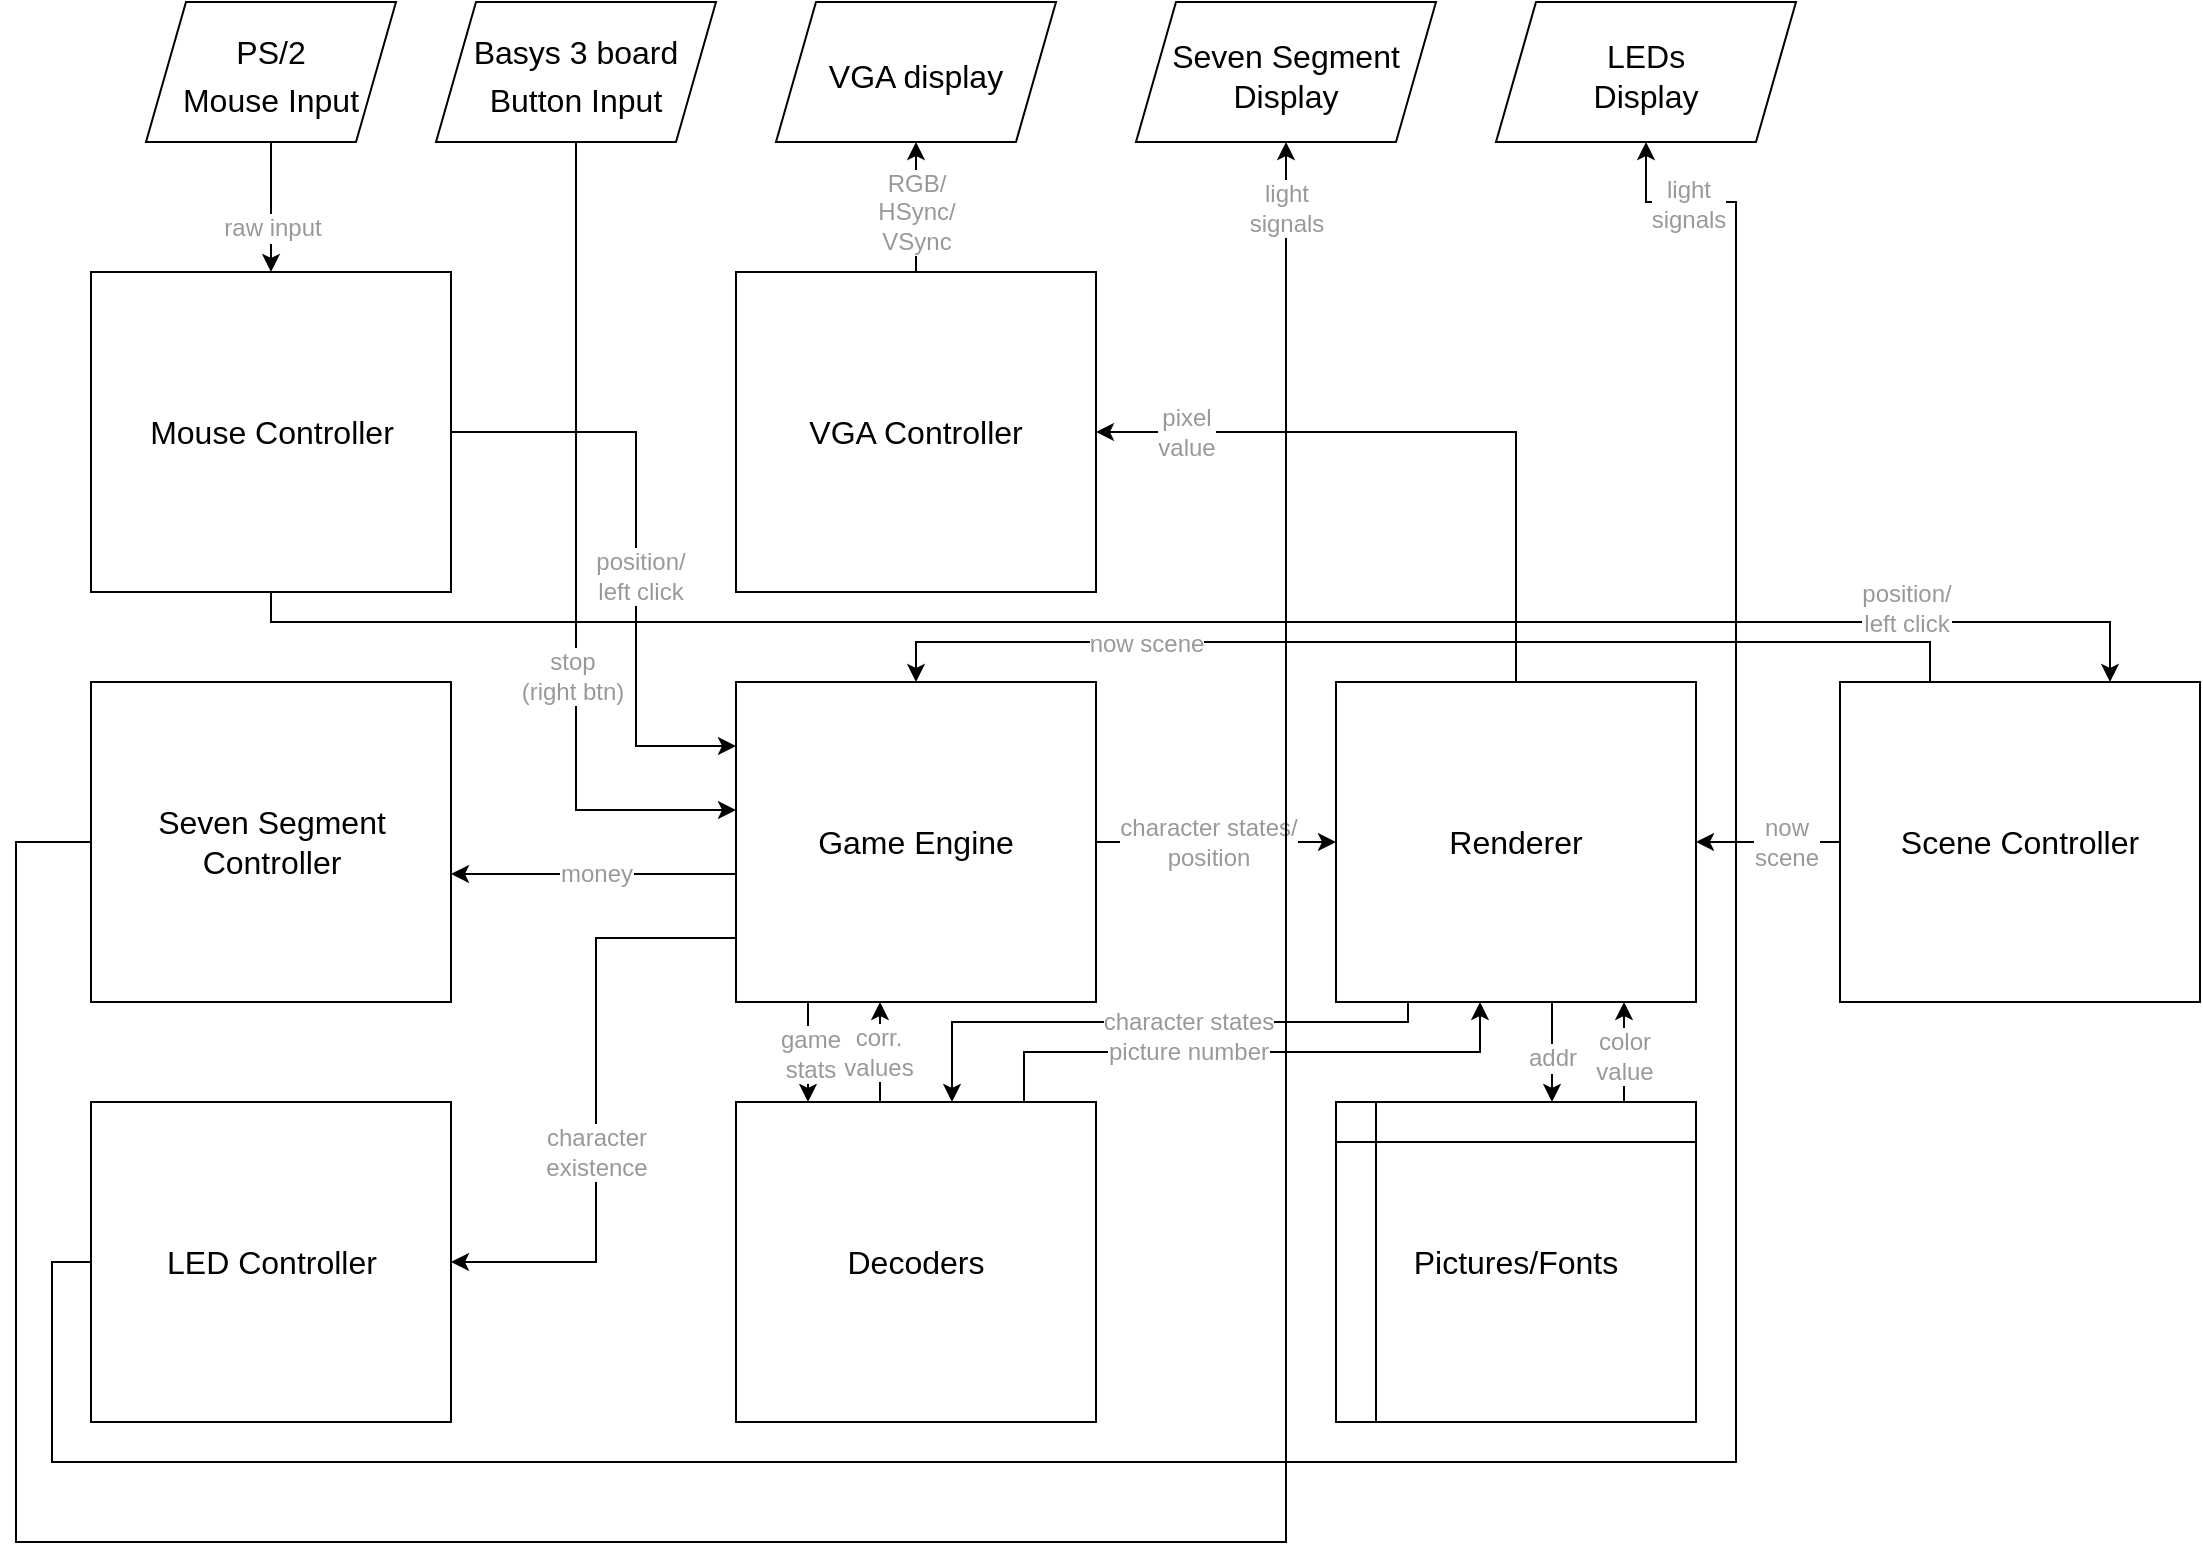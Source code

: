 <mxfile version="25.0.3">
  <diagram name="第 1 页" id="_3c0tQWcjpuJbnKNEqB8">
    <mxGraphModel dx="1793" dy="975" grid="1" gridSize="10" guides="1" tooltips="1" connect="1" arrows="1" fold="1" page="1" pageScale="1" pageWidth="827" pageHeight="1169" math="0" shadow="0">
      <root>
        <mxCell id="0" />
        <mxCell id="1" parent="0" />
        <mxCell id="K__Dpl7IJBgjFRamKtb6-159" style="edgeStyle=orthogonalEdgeStyle;rounded=0;orthogonalLoop=1;jettySize=auto;html=1;exitX=0.5;exitY=1;exitDx=0;exitDy=0;entryX=0.5;entryY=0;entryDx=0;entryDy=0;fontFamily=Helvetica;fontSize=12;fontColor=#999999;autosize=1;resizable=0;" edge="1" parent="1" source="K__Dpl7IJBgjFRamKtb6-154" target="K__Dpl7IJBgjFRamKtb6-158">
          <mxGeometry relative="1" as="geometry" />
        </mxCell>
        <mxCell id="K__Dpl7IJBgjFRamKtb6-160" value="raw input" style="edgeLabel;html=1;align=center;verticalAlign=middle;resizable=0;points=[];fontFamily=Helvetica;fontSize=12;fontColor=#999999;autosize=1;fillColor=none;gradientColor=none;" vertex="1" connectable="0" parent="K__Dpl7IJBgjFRamKtb6-159">
          <mxGeometry x="0.324" y="-2" width="70" height="30" relative="1" as="geometry">
            <mxPoint x="-33" y="-15" as="offset" />
          </mxGeometry>
        </mxCell>
        <mxCell id="K__Dpl7IJBgjFRamKtb6-154" value="&lt;div&gt;&lt;font color=&quot;#000000&quot; style=&quot;font-size: 16px;&quot;&gt;PS/2&lt;/font&gt;&lt;/div&gt;&lt;div&gt;&lt;font style=&quot;background-color: initial; font-size: 16px;&quot; color=&quot;#000000&quot;&gt;Mouse&amp;nbsp;&lt;/font&gt;&lt;span style=&quot;background-color: initial; font-size: 16px; color: rgb(0, 0, 0);&quot;&gt;Input&lt;/span&gt;&lt;/div&gt;" style="shape=parallelogram;perimeter=parallelogramPerimeter;whiteSpace=wrap;html=1;fixedSize=1;align=center;verticalAlign=middle;fontFamily=Helvetica;fontSize=20;fontColor=#999999;autosize=0;resizable=1;fillColor=none;gradientColor=none;" vertex="1" parent="1">
          <mxGeometry x="165" y="290" width="125" height="70" as="geometry" />
        </mxCell>
        <mxCell id="K__Dpl7IJBgjFRamKtb6-155" value="&lt;div&gt;&lt;font color=&quot;#000000&quot;&gt;&lt;span style=&quot;font-size: 16px;&quot;&gt;Basys 3 board&lt;/span&gt;&lt;/font&gt;&lt;/div&gt;&lt;div&gt;&lt;font style=&quot;background-color: initial; font-size: 16px;&quot; color=&quot;#000000&quot;&gt;Button&amp;nbsp;&lt;/font&gt;&lt;span style=&quot;background-color: initial; font-size: 16px; color: rgb(0, 0, 0);&quot;&gt;Input&lt;/span&gt;&lt;/div&gt;" style="shape=parallelogram;perimeter=parallelogramPerimeter;whiteSpace=wrap;html=1;fixedSize=1;align=center;verticalAlign=middle;fontFamily=Helvetica;fontSize=20;fontColor=#999999;autosize=0;resizable=1;fillColor=none;gradientColor=none;" vertex="1" parent="1">
          <mxGeometry x="310" y="290" width="140" height="70" as="geometry" />
        </mxCell>
        <mxCell id="K__Dpl7IJBgjFRamKtb6-251" style="edgeStyle=orthogonalEdgeStyle;rounded=0;orthogonalLoop=1;jettySize=auto;html=1;exitX=0.5;exitY=1;exitDx=0;exitDy=0;entryX=0.75;entryY=0;entryDx=0;entryDy=0;fontFamily=Helvetica;fontSize=12;fontColor=#999999;autosize=1;resizable=0;" edge="1" parent="1" source="K__Dpl7IJBgjFRamKtb6-158" target="K__Dpl7IJBgjFRamKtb6-172">
          <mxGeometry relative="1" as="geometry">
            <Array as="points">
              <mxPoint x="228" y="600" />
              <mxPoint x="1147" y="600" />
            </Array>
          </mxGeometry>
        </mxCell>
        <mxCell id="K__Dpl7IJBgjFRamKtb6-158" value="&lt;font color=&quot;#000000&quot;&gt;&lt;font style=&quot;font-size: 16px;&quot;&gt;Mouse Controller&lt;/font&gt;&lt;br&gt;&lt;/font&gt;" style="rounded=0;whiteSpace=wrap;html=1;align=center;verticalAlign=middle;fontFamily=Helvetica;fontSize=12;fontColor=#999999;autosize=0;resizable=1;fillColor=none;gradientColor=none;" vertex="1" parent="1">
          <mxGeometry x="137.5" y="425" width="180" height="160" as="geometry" />
        </mxCell>
        <mxCell id="K__Dpl7IJBgjFRamKtb6-243" style="edgeStyle=orthogonalEdgeStyle;rounded=0;orthogonalLoop=1;jettySize=auto;html=1;exitX=0.5;exitY=0;exitDx=0;exitDy=0;exitPerimeter=0;entryX=1;entryY=0.5;entryDx=0;entryDy=0;fontFamily=Helvetica;fontSize=12;fontColor=#999999;autosize=1;resizable=0;" edge="1" parent="1" source="K__Dpl7IJBgjFRamKtb6-161" target="K__Dpl7IJBgjFRamKtb6-167">
          <mxGeometry relative="1" as="geometry" />
        </mxCell>
        <mxCell id="K__Dpl7IJBgjFRamKtb6-248" value="pixel&lt;div&gt;value&lt;/div&gt;" style="edgeLabel;html=1;align=center;verticalAlign=middle;resizable=0;points=[];fontFamily=Helvetica;fontSize=12;fontColor=#999999;autosize=1;fillColor=none;gradientColor=none;" vertex="1" connectable="0" parent="K__Dpl7IJBgjFRamKtb6-243">
          <mxGeometry x="0.344" y="6" width="50" height="40" relative="1" as="geometry">
            <mxPoint x="-90" y="-26" as="offset" />
          </mxGeometry>
        </mxCell>
        <mxCell id="K__Dpl7IJBgjFRamKtb6-161" value="&lt;font color=&quot;#000000&quot;&gt;&lt;font style=&quot;font-size: 16px;&quot;&gt;Renderer&lt;/font&gt;&lt;br&gt;&lt;/font&gt;" style="rounded=0;whiteSpace=wrap;html=1;align=center;verticalAlign=middle;fontFamily=Helvetica;fontSize=12;fontColor=#999999;autosize=0;resizable=1;fillColor=none;gradientColor=none;points=[[0,0,0,0,0],[0,0.25,0,0,0],[0,0.5,0,0,0],[0,0.75,0,0,0],[0,1,0,0,0],[0.2,1,0,0,0],[0.25,0,0,0,0],[0.4,1,0,0,0],[0.5,0,0,0,0],[0.6,1,0,0,0],[0.75,0,0,0,0],[0.8,1,0,0,0],[1,0,0,0,0],[1,0.25,0,0,0],[1,0.5,0,0,0],[1,0.75,0,0,0],[1,1,0,0,0]];" vertex="1" parent="1">
          <mxGeometry x="760" y="630" width="180" height="160" as="geometry" />
        </mxCell>
        <mxCell id="K__Dpl7IJBgjFRamKtb6-183" style="edgeStyle=orthogonalEdgeStyle;rounded=0;orthogonalLoop=1;jettySize=auto;html=1;exitX=1;exitY=0.5;exitDx=0;exitDy=0;entryX=0;entryY=0.5;entryDx=0;entryDy=0;fontFamily=Helvetica;fontSize=12;fontColor=#999999;autosize=1;resizable=0;" edge="1" parent="1" source="K__Dpl7IJBgjFRamKtb6-162" target="K__Dpl7IJBgjFRamKtb6-161">
          <mxGeometry relative="1" as="geometry" />
        </mxCell>
        <mxCell id="K__Dpl7IJBgjFRamKtb6-255" value="&lt;div&gt;character states/&lt;/div&gt;position" style="edgeLabel;html=1;align=center;verticalAlign=middle;resizable=0;points=[];fontFamily=Helvetica;fontSize=12;fontColor=#999999;autosize=1;fillColor=none;gradientColor=none;" vertex="1" connectable="0" parent="K__Dpl7IJBgjFRamKtb6-183">
          <mxGeometry x="0.166" width="110" height="40" relative="1" as="geometry">
            <mxPoint x="-69" y="-20" as="offset" />
          </mxGeometry>
        </mxCell>
        <mxCell id="K__Dpl7IJBgjFRamKtb6-162" value="&lt;font color=&quot;#000000&quot;&gt;&lt;font style=&quot;font-size: 16px;&quot;&gt;Game Engine&lt;/font&gt;&lt;br&gt;&lt;/font&gt;" style="rounded=0;whiteSpace=wrap;html=1;align=center;verticalAlign=middle;fontFamily=Helvetica;fontSize=12;fontColor=#999999;autosize=0;resizable=1;fillColor=none;gradientColor=none;points=[[0,0,0,0,0],[0,0.2,0,0,0],[0,0.4,0,0,0],[0,0.6,0,0,0],[0,0.8,0,0,0],[0,1,0,0,0],[0.2,1,0,0,0],[0.25,0,0,0,0],[0.4,1,0,0,0],[0.5,0,0,0,0],[0.6,1,0,0,0],[0.75,0,0,0,0],[0.8,1,0,0,0],[1,0,0,0,0],[1,0.25,0,0,0],[1,0.5,0,0,0],[1,0.75,0,0,0],[1,1,0,0,0]];" vertex="1" parent="1">
          <mxGeometry x="460" y="630" width="180" height="160" as="geometry" />
        </mxCell>
        <mxCell id="K__Dpl7IJBgjFRamKtb6-164" value="&lt;font color=&quot;#000000&quot;&gt;&lt;font style=&quot;font-size: 16px;&quot;&gt;Decoders&lt;/font&gt;&lt;br&gt;&lt;/font&gt;" style="rounded=0;whiteSpace=wrap;html=1;align=center;verticalAlign=middle;fontFamily=Helvetica;fontSize=12;fontColor=#999999;autosize=0;resizable=1;fillColor=none;gradientColor=none;points=[[0,0,0,0,0],[0,0.25,0,0,0],[0,0.5,0,0,0],[0,0.75,0,0,0],[0,1,0,0,0],[0.2,0,0,0,0],[0.25,1,0,0,0],[0.4,0,0,0,0],[0.5,1,0,0,0],[0.6,0,0,0,0],[0.75,1,0,0,0],[0.8,0,0,0,0],[1,0,0,0,0],[1,0.25,0,0,0],[1,0.5,0,0,0],[1,0.75,0,0,0],[1,1,0,0,0]];" vertex="1" parent="1">
          <mxGeometry x="460" y="840" width="180" height="160" as="geometry" />
        </mxCell>
        <mxCell id="K__Dpl7IJBgjFRamKtb6-165" value="&lt;font style=&quot;font-size: 16px;&quot; color=&quot;#000000&quot;&gt;Pictures/Fonts&lt;/font&gt;" style="shape=internalStorage;whiteSpace=wrap;html=1;backgroundOutline=1;align=center;verticalAlign=middle;fontFamily=Helvetica;fontSize=12;fontColor=#999999;autosize=0;resizable=1;fillColor=none;gradientColor=none;points=[[0,0,0,0,0],[0,0.25,0,0,0],[0,0.5,0,0,0],[0,0.75,0,0,0],[0,1,0,0,0],[0.2,0,0,0,0],[0.25,1,0,0,0],[0.4,0,0,0,0],[0.5,1,0,0,0],[0.6,0,0,0,0],[0.75,1,0,0,0],[0.8,0,0,0,0],[1,0,0,0,0],[1,0.25,0,0,0],[1,0.5,0,0,0],[1,0.75,0,0,0],[1,1,0,0,0]];" vertex="1" parent="1">
          <mxGeometry x="760" y="840" width="180" height="160" as="geometry" />
        </mxCell>
        <mxCell id="K__Dpl7IJBgjFRamKtb6-166" value="&lt;div&gt;&lt;font color=&quot;#000000&quot;&gt;&lt;span style=&quot;font-size: 16px;&quot;&gt;VGA display&lt;/span&gt;&lt;/font&gt;&lt;/div&gt;" style="shape=parallelogram;perimeter=parallelogramPerimeter;whiteSpace=wrap;html=1;fixedSize=1;align=center;verticalAlign=middle;fontFamily=Helvetica;fontSize=20;fontColor=#999999;autosize=0;resizable=1;fillColor=none;gradientColor=none;" vertex="1" parent="1">
          <mxGeometry x="480" y="290" width="140" height="70" as="geometry" />
        </mxCell>
        <mxCell id="K__Dpl7IJBgjFRamKtb6-181" style="edgeStyle=orthogonalEdgeStyle;rounded=0;orthogonalLoop=1;jettySize=auto;html=1;exitX=0.5;exitY=0;exitDx=0;exitDy=0;entryX=0.5;entryY=1;entryDx=0;entryDy=0;fontFamily=Helvetica;fontSize=12;fontColor=#999999;autosize=1;resizable=0;" edge="1" parent="1" source="K__Dpl7IJBgjFRamKtb6-167" target="K__Dpl7IJBgjFRamKtb6-166">
          <mxGeometry relative="1" as="geometry" />
        </mxCell>
        <mxCell id="K__Dpl7IJBgjFRamKtb6-220" value="RGB/&lt;div&gt;HSync/&lt;/div&gt;&lt;div&gt;VSync&lt;/div&gt;" style="edgeLabel;html=1;align=center;verticalAlign=middle;resizable=0;points=[];fontFamily=Helvetica;fontSize=12;fontColor=#999999;autosize=1;fillColor=none;gradientColor=none;" vertex="1" connectable="0" parent="K__Dpl7IJBgjFRamKtb6-181">
          <mxGeometry x="-0.038" width="60" height="60" relative="1" as="geometry">
            <mxPoint x="-30" y="-29" as="offset" />
          </mxGeometry>
        </mxCell>
        <mxCell id="K__Dpl7IJBgjFRamKtb6-167" value="&lt;font color=&quot;#000000&quot;&gt;&lt;font style=&quot;font-size: 16px;&quot;&gt;VGA Controller&lt;/font&gt;&lt;br&gt;&lt;/font&gt;" style="rounded=0;whiteSpace=wrap;html=1;align=center;verticalAlign=middle;fontFamily=Helvetica;fontSize=12;fontColor=#999999;autosize=0;resizable=1;fillColor=none;gradientColor=none;" vertex="1" parent="1">
          <mxGeometry x="460" y="425" width="180" height="160" as="geometry" />
        </mxCell>
        <mxCell id="K__Dpl7IJBgjFRamKtb6-169" value="&lt;font style=&quot;font-size: 12px;&quot; color=&quot;#000000&quot;&gt;&lt;font style=&quot;font-size: 16px;&quot;&gt;Seven Segment&lt;/font&gt;&lt;/font&gt;&lt;div style=&quot;font-size: 12px;&quot;&gt;&lt;font color=&quot;#000000&quot;&gt;&lt;font style=&quot;font-size: 16px;&quot;&gt;Display&lt;/font&gt;&lt;/font&gt;&lt;/div&gt;" style="shape=parallelogram;perimeter=parallelogramPerimeter;whiteSpace=wrap;html=1;fixedSize=1;align=center;verticalAlign=middle;fontFamily=Helvetica;fontSize=20;fontColor=#999999;autosize=0;resizable=1;fillColor=none;gradientColor=none;" vertex="1" parent="1">
          <mxGeometry x="660" y="290" width="150" height="70" as="geometry" />
        </mxCell>
        <mxCell id="K__Dpl7IJBgjFRamKtb6-170" value="&lt;font color=&quot;#000000&quot;&gt;&lt;span style=&quot;font-size: 16px;&quot;&gt;LEDs&lt;/span&gt;&lt;/font&gt;&lt;br&gt;&lt;div style=&quot;font-size: 12px;&quot;&gt;&lt;font color=&quot;#000000&quot;&gt;&lt;font style=&quot;font-size: 16px;&quot;&gt;Display&lt;/font&gt;&lt;/font&gt;&lt;/div&gt;" style="shape=parallelogram;perimeter=parallelogramPerimeter;whiteSpace=wrap;html=1;fixedSize=1;align=center;verticalAlign=middle;fontFamily=Helvetica;fontSize=20;fontColor=#999999;autosize=0;resizable=1;fillColor=none;gradientColor=none;" vertex="1" parent="1">
          <mxGeometry x="840" y="290" width="150" height="70" as="geometry" />
        </mxCell>
        <mxCell id="K__Dpl7IJBgjFRamKtb6-172" value="&lt;font color=&quot;#000000&quot;&gt;&lt;font style=&quot;font-size: 16px;&quot;&gt;Scene Controller&lt;/font&gt;&lt;br&gt;&lt;/font&gt;" style="rounded=0;whiteSpace=wrap;html=1;align=center;verticalAlign=middle;fontFamily=Helvetica;fontSize=12;fontColor=#999999;autosize=0;resizable=1;fillColor=none;gradientColor=none;" vertex="1" parent="1">
          <mxGeometry x="1012" y="630" width="180" height="160" as="geometry" />
        </mxCell>
        <mxCell id="K__Dpl7IJBgjFRamKtb6-205" style="edgeStyle=orthogonalEdgeStyle;rounded=0;orthogonalLoop=1;jettySize=auto;html=1;exitX=0.6;exitY=1;exitDx=0;exitDy=0;exitPerimeter=0;entryX=0.6;entryY=0;entryDx=0;entryDy=0;entryPerimeter=0;fontFamily=Helvetica;fontSize=12;fontColor=#999999;autosize=1;resizable=0;" edge="1" parent="1" source="K__Dpl7IJBgjFRamKtb6-161" target="K__Dpl7IJBgjFRamKtb6-165">
          <mxGeometry relative="1" as="geometry" />
        </mxCell>
        <mxCell id="K__Dpl7IJBgjFRamKtb6-216" value="addr" style="edgeLabel;html=1;align=center;verticalAlign=middle;resizable=0;points=[];fontFamily=Helvetica;fontSize=12;fontColor=#999999;autosize=1;fillColor=none;gradientColor=none;" vertex="1" connectable="0" parent="K__Dpl7IJBgjFRamKtb6-205">
          <mxGeometry x="-0.105" width="50" height="30" relative="1" as="geometry">
            <mxPoint x="-25" y="-10" as="offset" />
          </mxGeometry>
        </mxCell>
        <mxCell id="K__Dpl7IJBgjFRamKtb6-206" style="edgeStyle=orthogonalEdgeStyle;rounded=0;orthogonalLoop=1;jettySize=auto;html=1;exitX=0.8;exitY=1;exitDx=0;exitDy=0;exitPerimeter=0;entryX=0.8;entryY=0;entryDx=0;entryDy=0;entryPerimeter=0;fontFamily=Helvetica;fontSize=12;fontColor=#999999;autosize=1;resizable=0;startArrow=classic;startFill=1;endArrow=none;endFill=0;" edge="1" parent="1" source="K__Dpl7IJBgjFRamKtb6-161" target="K__Dpl7IJBgjFRamKtb6-165">
          <mxGeometry relative="1" as="geometry" />
        </mxCell>
        <mxCell id="K__Dpl7IJBgjFRamKtb6-217" value="&lt;div&gt;color&lt;/div&gt;&lt;div&gt;value&lt;/div&gt;" style="edgeLabel;html=1;align=center;verticalAlign=middle;resizable=0;points=[];fontFamily=Helvetica;fontSize=12;fontColor=#999999;autosize=1;fillColor=none;gradientColor=none;" vertex="1" connectable="0" parent="K__Dpl7IJBgjFRamKtb6-206">
          <mxGeometry x="-0.105" width="50" height="40" relative="1" as="geometry">
            <mxPoint x="-25" y="-16" as="offset" />
          </mxGeometry>
        </mxCell>
        <mxCell id="K__Dpl7IJBgjFRamKtb6-207" style="edgeStyle=orthogonalEdgeStyle;rounded=0;orthogonalLoop=1;jettySize=auto;html=1;exitX=0.2;exitY=1;exitDx=0;exitDy=0;exitPerimeter=0;entryX=0.2;entryY=0;entryDx=0;entryDy=0;entryPerimeter=0;fontFamily=Helvetica;fontSize=12;fontColor=#999999;autosize=1;resizable=0;" edge="1" parent="1" source="K__Dpl7IJBgjFRamKtb6-162" target="K__Dpl7IJBgjFRamKtb6-164">
          <mxGeometry relative="1" as="geometry" />
        </mxCell>
        <mxCell id="K__Dpl7IJBgjFRamKtb6-218" value="game&lt;div&gt;stats&lt;/div&gt;" style="edgeLabel;html=1;align=center;verticalAlign=middle;resizable=0;points=[];fontFamily=Helvetica;fontSize=12;fontColor=#999999;autosize=1;fillColor=none;gradientColor=none;" vertex="1" connectable="0" parent="K__Dpl7IJBgjFRamKtb6-207">
          <mxGeometry x="-0.224" y="1" width="50" height="40" relative="1" as="geometry">
            <mxPoint x="-25" y="-14" as="offset" />
          </mxGeometry>
        </mxCell>
        <mxCell id="K__Dpl7IJBgjFRamKtb6-208" style="edgeStyle=orthogonalEdgeStyle;rounded=0;orthogonalLoop=1;jettySize=auto;html=1;exitX=0.4;exitY=1;exitDx=0;exitDy=0;exitPerimeter=0;entryX=0.4;entryY=0;entryDx=0;entryDy=0;entryPerimeter=0;fontFamily=Helvetica;fontSize=12;fontColor=#999999;autosize=1;resizable=0;startArrow=classic;startFill=1;endArrow=none;endFill=0;" edge="1" parent="1" source="K__Dpl7IJBgjFRamKtb6-162" target="K__Dpl7IJBgjFRamKtb6-164">
          <mxGeometry relative="1" as="geometry" />
        </mxCell>
        <mxCell id="K__Dpl7IJBgjFRamKtb6-219" value="&lt;div&gt;corr.&lt;/div&gt;values" style="edgeLabel;html=1;align=center;verticalAlign=middle;resizable=0;points=[];fontFamily=Helvetica;fontSize=12;fontColor=#999999;autosize=1;fillColor=none;gradientColor=none;" vertex="1" connectable="0" parent="K__Dpl7IJBgjFRamKtb6-208">
          <mxGeometry x="-0.194" y="-1" width="60" height="40" relative="1" as="geometry">
            <mxPoint x="-30" y="-15" as="offset" />
          </mxGeometry>
        </mxCell>
        <mxCell id="K__Dpl7IJBgjFRamKtb6-209" style="edgeStyle=orthogonalEdgeStyle;rounded=0;orthogonalLoop=1;jettySize=auto;html=1;exitX=0.2;exitY=1;exitDx=0;exitDy=0;exitPerimeter=0;entryX=0.6;entryY=0;entryDx=0;entryDy=0;entryPerimeter=0;fontFamily=Helvetica;fontSize=12;fontColor=#999999;autosize=1;resizable=0;" edge="1" parent="1" source="K__Dpl7IJBgjFRamKtb6-161" target="K__Dpl7IJBgjFRamKtb6-164">
          <mxGeometry relative="1" as="geometry">
            <Array as="points">
              <mxPoint x="796" y="800" />
              <mxPoint x="568" y="800" />
            </Array>
          </mxGeometry>
        </mxCell>
        <mxCell id="K__Dpl7IJBgjFRamKtb6-213" value="character states" style="edgeLabel;html=1;align=center;verticalAlign=middle;resizable=0;points=[];fontFamily=Helvetica;fontSize=12;fontColor=#999999;autosize=1;fillColor=none;gradientColor=none;" vertex="1" connectable="0" parent="K__Dpl7IJBgjFRamKtb6-209">
          <mxGeometry x="-0.138" width="110" height="30" relative="1" as="geometry">
            <mxPoint x="-55" y="-15" as="offset" />
          </mxGeometry>
        </mxCell>
        <mxCell id="K__Dpl7IJBgjFRamKtb6-211" style="edgeStyle=orthogonalEdgeStyle;rounded=0;orthogonalLoop=1;jettySize=auto;html=1;exitX=0.8;exitY=0;exitDx=0;exitDy=0;exitPerimeter=0;entryX=0.4;entryY=1;entryDx=0;entryDy=0;entryPerimeter=0;fontFamily=Helvetica;fontSize=12;fontColor=#999999;autosize=1;resizable=0;" edge="1" parent="1" source="K__Dpl7IJBgjFRamKtb6-164" target="K__Dpl7IJBgjFRamKtb6-161">
          <mxGeometry relative="1" as="geometry" />
        </mxCell>
        <mxCell id="K__Dpl7IJBgjFRamKtb6-215" value="picture number" style="edgeLabel;html=1;align=center;verticalAlign=middle;resizable=0;points=[];fontFamily=Helvetica;fontSize=12;fontColor=#999999;autosize=1;fillColor=none;gradientColor=none;" vertex="1" connectable="0" parent="K__Dpl7IJBgjFRamKtb6-211">
          <mxGeometry x="-0.261" width="100" height="30" relative="1" as="geometry">
            <mxPoint x="-46" y="-15" as="offset" />
          </mxGeometry>
        </mxCell>
        <mxCell id="K__Dpl7IJBgjFRamKtb6-239" style="edgeStyle=orthogonalEdgeStyle;rounded=0;orthogonalLoop=1;jettySize=auto;html=1;exitX=0;exitY=0.5;exitDx=0;exitDy=0;exitPerimeter=0;entryX=0.5;entryY=1;entryDx=0;entryDy=0;fontFamily=Helvetica;fontSize=12;fontColor=#999999;autosize=1;resizable=0;" edge="1" parent="1" source="K__Dpl7IJBgjFRamKtb6-224" target="K__Dpl7IJBgjFRamKtb6-169">
          <mxGeometry relative="1" as="geometry">
            <Array as="points">
              <mxPoint x="100" y="710" />
              <mxPoint x="100" y="1060" />
              <mxPoint x="735" y="1060" />
            </Array>
          </mxGeometry>
        </mxCell>
        <mxCell id="K__Dpl7IJBgjFRamKtb6-240" value="light&lt;div&gt;signals&lt;/div&gt;" style="edgeLabel;html=1;align=center;verticalAlign=middle;resizable=0;points=[];fontFamily=Helvetica;fontSize=12;fontColor=#999999;autosize=1;fillColor=none;gradientColor=none;" vertex="1" connectable="0" parent="K__Dpl7IJBgjFRamKtb6-239">
          <mxGeometry x="0.957" width="60" height="40" relative="1" as="geometry">
            <mxPoint x="-30" y="-24" as="offset" />
          </mxGeometry>
        </mxCell>
        <mxCell id="K__Dpl7IJBgjFRamKtb6-224" value="&lt;font color=&quot;#000000&quot;&gt;&lt;font style=&quot;font-size: 16px;&quot;&gt;Seven Segment&lt;/font&gt;&lt;/font&gt;&lt;div&gt;&lt;span style=&quot;font-size: 16px; color: rgb(0, 0, 0); background-color: initial;&quot;&gt;Controller&lt;/span&gt;&lt;/div&gt;" style="rounded=0;whiteSpace=wrap;html=1;align=center;verticalAlign=middle;fontFamily=Helvetica;fontSize=12;fontColor=#999999;autosize=0;resizable=1;fillColor=none;gradientColor=none;points=[[0,0,0,0,0],[0,0.25,0,0,0],[0,0.5,0,0,0],[0,0.75,0,0,0],[0,1,0,0,0],[0.2,1,0,0,0],[0.25,0,0,0,0],[0.4,1,0,0,0],[0.5,0,0,0,0],[0.6,1,0,0,0],[0.75,0,0,0,0],[0.8,1,0,0,0],[1,0,0,0,0],[1,0.2,0,0,0],[1,0.25,0,0,0],[1,0.4,0,0,0],[1,0.5,0,0,0],[1,0.6,0,0,0],[1,0.75,0,0,0],[1,0.8,0,0,0],[1,1,0,0,0]];" vertex="1" parent="1">
          <mxGeometry x="137.5" y="630" width="180" height="160" as="geometry" />
        </mxCell>
        <mxCell id="K__Dpl7IJBgjFRamKtb6-236" style="edgeStyle=orthogonalEdgeStyle;rounded=0;orthogonalLoop=1;jettySize=auto;html=1;exitX=0;exitY=0.5;exitDx=0;exitDy=0;exitPerimeter=0;entryX=0.5;entryY=1;entryDx=0;entryDy=0;fontFamily=Helvetica;fontSize=12;fontColor=#999999;autosize=1;resizable=0;" edge="1" parent="1" source="K__Dpl7IJBgjFRamKtb6-225" target="K__Dpl7IJBgjFRamKtb6-170">
          <mxGeometry relative="1" as="geometry">
            <Array as="points">
              <mxPoint x="118" y="920" />
              <mxPoint x="118" y="1020" />
              <mxPoint x="960" y="1020" />
              <mxPoint x="960" y="390" />
              <mxPoint x="915" y="390" />
            </Array>
          </mxGeometry>
        </mxCell>
        <mxCell id="K__Dpl7IJBgjFRamKtb6-237" value="light&lt;div&gt;signals&lt;/div&gt;" style="edgeLabel;html=1;align=center;verticalAlign=middle;resizable=0;points=[];fontFamily=Helvetica;fontSize=12;fontColor=#999999;autosize=1;fillColor=none;gradientColor=none;" vertex="1" connectable="0" parent="K__Dpl7IJBgjFRamKtb6-236">
          <mxGeometry x="0.938" y="1" width="60" height="40" relative="1" as="geometry">
            <mxPoint x="-31" y="-20" as="offset" />
          </mxGeometry>
        </mxCell>
        <mxCell id="K__Dpl7IJBgjFRamKtb6-225" value="&lt;font color=&quot;#000000&quot;&gt;&lt;span style=&quot;font-size: 16px;&quot;&gt;LED Controller&lt;/span&gt;&lt;/font&gt;" style="rounded=0;whiteSpace=wrap;html=1;align=center;verticalAlign=middle;fontFamily=Helvetica;fontSize=12;fontColor=#999999;autosize=0;resizable=1;fillColor=none;gradientColor=none;points=[[0,0,0,0,0],[0,0.25,0,0,0],[0,0.5,0,0,0],[0,0.75,0,0,0],[0,1,0,0,0],[0.2,1,0,0,0],[0.25,0,0,0,0],[0.4,1,0,0,0],[0.5,0,0,0,0],[0.6,1,0,0,0],[0.75,0,0,0,0],[0.8,1,0,0,0],[1,0,0,0,0],[1,0.25,0,0,0],[1,0.5,0,0,0],[1,0.75,0,0,0],[1,1,0,0,0]];" vertex="1" parent="1">
          <mxGeometry x="137.5" y="840" width="180" height="160" as="geometry" />
        </mxCell>
        <mxCell id="K__Dpl7IJBgjFRamKtb6-229" style="edgeStyle=orthogonalEdgeStyle;rounded=0;orthogonalLoop=1;jettySize=auto;html=1;exitX=0.5;exitY=1;exitDx=0;exitDy=0;entryX=0;entryY=0.4;entryDx=0;entryDy=0;entryPerimeter=0;fontFamily=Helvetica;fontSize=12;fontColor=#999999;autosize=1;resizable=0;" edge="1" parent="1" source="K__Dpl7IJBgjFRamKtb6-155" target="K__Dpl7IJBgjFRamKtb6-162">
          <mxGeometry relative="1" as="geometry" />
        </mxCell>
        <mxCell id="K__Dpl7IJBgjFRamKtb6-230" value="stop&lt;div&gt;(right btn)&lt;/div&gt;" style="edgeLabel;html=1;align=center;verticalAlign=middle;resizable=0;points=[];fontFamily=Helvetica;fontSize=12;fontColor=#999999;autosize=1;fillColor=none;gradientColor=none;" vertex="1" connectable="0" parent="K__Dpl7IJBgjFRamKtb6-229">
          <mxGeometry x="0.287" y="-3" width="70" height="40" relative="1" as="geometry">
            <mxPoint x="-34" y="-20" as="offset" />
          </mxGeometry>
        </mxCell>
        <mxCell id="K__Dpl7IJBgjFRamKtb6-232" style="edgeStyle=orthogonalEdgeStyle;rounded=0;orthogonalLoop=1;jettySize=auto;html=1;exitX=0;exitY=0.6;exitDx=0;exitDy=0;exitPerimeter=0;entryX=1;entryY=0.6;entryDx=0;entryDy=0;entryPerimeter=0;fontFamily=Helvetica;fontSize=12;fontColor=#999999;autosize=1;resizable=0;" edge="1" parent="1" source="K__Dpl7IJBgjFRamKtb6-162" target="K__Dpl7IJBgjFRamKtb6-224">
          <mxGeometry relative="1" as="geometry" />
        </mxCell>
        <mxCell id="K__Dpl7IJBgjFRamKtb6-234" value="money" style="edgeLabel;html=1;align=center;verticalAlign=middle;resizable=0;points=[];fontFamily=Helvetica;fontSize=12;fontColor=#999999;autosize=1;fillColor=none;gradientColor=none;" vertex="1" connectable="0" parent="K__Dpl7IJBgjFRamKtb6-232">
          <mxGeometry x="0.22" width="60" height="30" relative="1" as="geometry">
            <mxPoint x="-13" y="-15" as="offset" />
          </mxGeometry>
        </mxCell>
        <mxCell id="K__Dpl7IJBgjFRamKtb6-233" style="edgeStyle=orthogonalEdgeStyle;rounded=0;orthogonalLoop=1;jettySize=auto;html=1;exitX=0;exitY=0.8;exitDx=0;exitDy=0;exitPerimeter=0;entryX=1;entryY=0.5;entryDx=0;entryDy=0;entryPerimeter=0;fontFamily=Helvetica;fontSize=12;fontColor=#999999;autosize=1;resizable=0;" edge="1" parent="1" source="K__Dpl7IJBgjFRamKtb6-162" target="K__Dpl7IJBgjFRamKtb6-225">
          <mxGeometry relative="1" as="geometry">
            <Array as="points">
              <mxPoint x="390" y="758" />
              <mxPoint x="390" y="920" />
            </Array>
          </mxGeometry>
        </mxCell>
        <mxCell id="K__Dpl7IJBgjFRamKtb6-235" value="character&lt;div&gt;existence&lt;/div&gt;" style="edgeLabel;html=1;align=center;verticalAlign=middle;resizable=0;points=[];fontFamily=Helvetica;fontSize=12;fontColor=#999999;autosize=1;fillColor=none;gradientColor=none;" vertex="1" connectable="0" parent="K__Dpl7IJBgjFRamKtb6-233">
          <mxGeometry x="0.787" y="1" width="70" height="40" relative="1" as="geometry">
            <mxPoint x="5" y="-76" as="offset" />
          </mxGeometry>
        </mxCell>
        <mxCell id="K__Dpl7IJBgjFRamKtb6-244" style="edgeStyle=orthogonalEdgeStyle;rounded=0;orthogonalLoop=1;jettySize=auto;html=1;exitX=0;exitY=0.5;exitDx=0;exitDy=0;entryX=1;entryY=0.5;entryDx=0;entryDy=0;entryPerimeter=0;fontFamily=Helvetica;fontSize=12;fontColor=#999999;autosize=1;resizable=0;" edge="1" parent="1" source="K__Dpl7IJBgjFRamKtb6-172" target="K__Dpl7IJBgjFRamKtb6-161">
          <mxGeometry relative="1" as="geometry" />
        </mxCell>
        <mxCell id="K__Dpl7IJBgjFRamKtb6-245" value="now&lt;div&gt;scene&lt;/div&gt;" style="edgeLabel;html=1;align=center;verticalAlign=middle;resizable=0;points=[];fontFamily=Helvetica;fontSize=12;fontColor=#999999;autosize=1;fillColor=none;gradientColor=none;" vertex="1" connectable="0" parent="K__Dpl7IJBgjFRamKtb6-244">
          <mxGeometry x="0.054" y="1" width="60" height="40" relative="1" as="geometry">
            <mxPoint x="-19" y="-21" as="offset" />
          </mxGeometry>
        </mxCell>
        <mxCell id="K__Dpl7IJBgjFRamKtb6-247" value="position/&lt;div&gt;left click&lt;/div&gt;" style="edgeLabel;html=1;align=center;verticalAlign=middle;resizable=0;points=[];fontFamily=Helvetica;fontSize=12;fontColor=#999999;autosize=1;fillColor=none;gradientColor=none;" vertex="1" connectable="0" parent="1">
          <mxGeometry x="1010.003" y="572.996" width="70" height="40" as="geometry" />
        </mxCell>
        <mxCell id="K__Dpl7IJBgjFRamKtb6-250" style="edgeStyle=orthogonalEdgeStyle;rounded=0;orthogonalLoop=1;jettySize=auto;html=1;exitX=1;exitY=0.5;exitDx=0;exitDy=0;entryX=0;entryY=0.2;entryDx=0;entryDy=0;entryPerimeter=0;fontFamily=Helvetica;fontSize=12;fontColor=#999999;autosize=1;resizable=0;" edge="1" parent="1" source="K__Dpl7IJBgjFRamKtb6-158" target="K__Dpl7IJBgjFRamKtb6-162">
          <mxGeometry relative="1" as="geometry">
            <Array as="points">
              <mxPoint x="410" y="505" />
              <mxPoint x="410" y="662" />
            </Array>
          </mxGeometry>
        </mxCell>
        <mxCell id="K__Dpl7IJBgjFRamKtb6-254" value="position/&lt;div&gt;left click&lt;/div&gt;" style="edgeLabel;html=1;align=center;verticalAlign=middle;resizable=0;points=[];fontFamily=Helvetica;fontSize=12;fontColor=#999999;autosize=1;fillColor=none;gradientColor=none;" vertex="1" connectable="0" parent="K__Dpl7IJBgjFRamKtb6-250">
          <mxGeometry x="0.098" y="2" width="70" height="40" relative="1" as="geometry">
            <mxPoint x="-35" y="-20" as="offset" />
          </mxGeometry>
        </mxCell>
        <mxCell id="K__Dpl7IJBgjFRamKtb6-252" style="edgeStyle=orthogonalEdgeStyle;rounded=0;orthogonalLoop=1;jettySize=auto;html=1;exitX=0.25;exitY=0;exitDx=0;exitDy=0;entryX=0.5;entryY=0;entryDx=0;entryDy=0;entryPerimeter=0;fontFamily=Helvetica;fontSize=12;fontColor=#999999;autosize=1;resizable=0;" edge="1" parent="1" source="K__Dpl7IJBgjFRamKtb6-172" target="K__Dpl7IJBgjFRamKtb6-162">
          <mxGeometry relative="1" as="geometry">
            <Array as="points">
              <mxPoint x="1057" y="610" />
              <mxPoint x="550" y="610" />
            </Array>
          </mxGeometry>
        </mxCell>
        <mxCell id="K__Dpl7IJBgjFRamKtb6-253" value="now scene" style="edgeLabel;html=1;align=center;verticalAlign=middle;resizable=0;points=[];fontFamily=Helvetica;fontSize=12;fontColor=#999999;autosize=1;fillColor=none;gradientColor=none;" vertex="1" connectable="0" parent="K__Dpl7IJBgjFRamKtb6-252">
          <mxGeometry x="0.508" y="1" width="80" height="30" relative="1" as="geometry">
            <mxPoint x="-40" y="-15" as="offset" />
          </mxGeometry>
        </mxCell>
      </root>
    </mxGraphModel>
  </diagram>
</mxfile>
